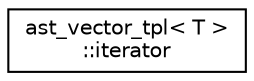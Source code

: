 digraph "Graphical Class Hierarchy"
{
  edge [fontname="Helvetica",fontsize="10",labelfontname="Helvetica",labelfontsize="10"];
  node [fontname="Helvetica",fontsize="10",shape=record];
  rankdir="LR";
  Node0 [label="ast_vector_tpl\< T \>\l::iterator",height=0.2,width=0.4,color="black", fillcolor="white", style="filled",URL="$classz3_1_1ast__vector__tpl_1_1iterator.html"];
}
